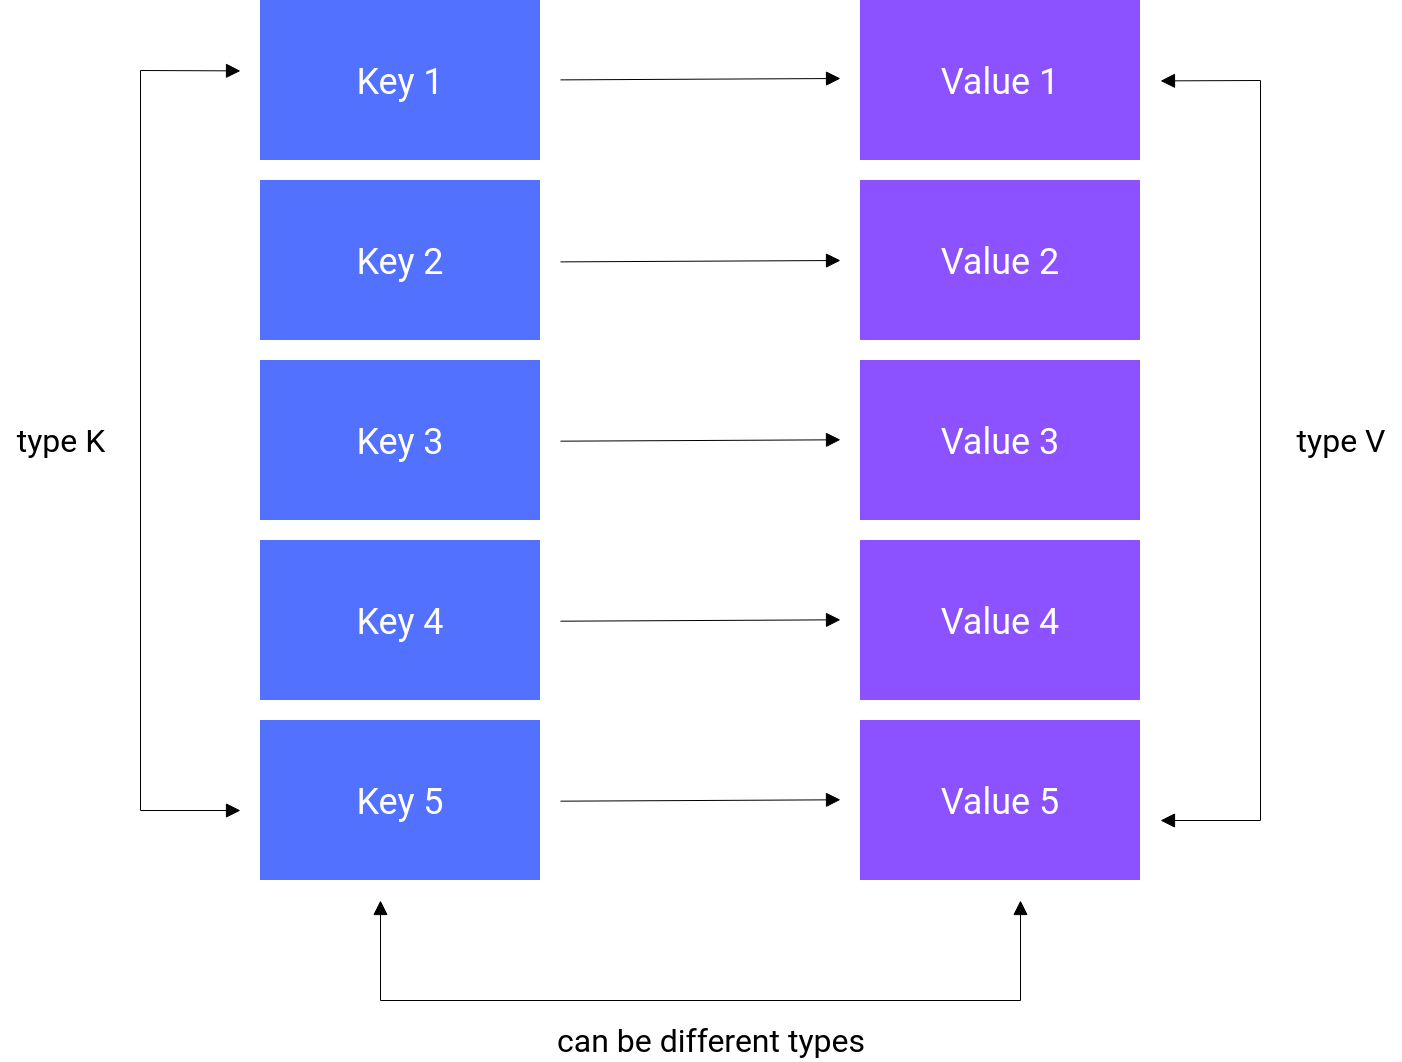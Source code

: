<mxfile version="17.2.4" type="device"><diagram id="tol1H91F4LZfGF0Cvf3B" name="Page-1"><mxGraphModel dx="776" dy="1207" grid="1" gridSize="10" guides="1" tooltips="1" connect="1" arrows="1" fold="1" page="1" pageScale="1" pageWidth="827" pageHeight="1169" math="0" shadow="0"><root><mxCell id="0"/><mxCell id="1" parent="0"/><mxCell id="iA6-JZQ51p-_XFXZoeU--14" value="" style="endArrow=block;html=1;rounded=0;fontFamily=Roboto;fontSource=https%3A%2F%2Ffonts.googleapis.com%2Fcss%3Ffamily%3DRoboto;fontSize=18;fontColor=#000000;strokeWidth=0.5;endFill=1;" edge="1" parent="1"><mxGeometry width="50" height="50" relative="1" as="geometry"><mxPoint x="450" y="119.69" as="sourcePoint"/><mxPoint x="590" y="119" as="targetPoint"/></mxGeometry></mxCell><mxCell id="iA6-JZQ51p-_XFXZoeU--17" value="&lt;font data-font-src=&quot;https://fonts.googleapis.com/css?family=Roboto&quot; style=&quot;font-size: 18px&quot; color=&quot;#ffffff&quot;&gt;Value 1&lt;/font&gt;" style="rounded=0;whiteSpace=wrap;html=1;fillColor=#8c52ff;strokeColor=none;fontFamily=Roboto;fontSource=https%3A%2F%2Ffonts.googleapis.com%2Fcss%3Ffamily%3DRoboto;" vertex="1" parent="1"><mxGeometry x="600" y="80" width="140" height="80" as="geometry"/></mxCell><mxCell id="iA6-JZQ51p-_XFXZoeU--18" value="&lt;font data-font-src=&quot;https://fonts.googleapis.com/css?family=Roboto&quot; style=&quot;font-size: 18px&quot; color=&quot;#ffffff&quot;&gt;Value 2&lt;/font&gt;" style="rounded=0;whiteSpace=wrap;html=1;fillColor=#8c52ff;strokeColor=none;fontFamily=Roboto;fontSource=https%3A%2F%2Ffonts.googleapis.com%2Fcss%3Ffamily%3DRoboto;" vertex="1" parent="1"><mxGeometry x="600" y="170" width="140" height="80" as="geometry"/></mxCell><mxCell id="iA6-JZQ51p-_XFXZoeU--19" value="&lt;font data-font-src=&quot;https://fonts.googleapis.com/css?family=Roboto&quot; style=&quot;font-size: 18px&quot; color=&quot;#ffffff&quot;&gt;Value 3&lt;/font&gt;" style="rounded=0;whiteSpace=wrap;html=1;fillColor=#8c52ff;strokeColor=none;fontFamily=Roboto;fontSource=https%3A%2F%2Ffonts.googleapis.com%2Fcss%3Ffamily%3DRoboto;" vertex="1" parent="1"><mxGeometry x="600" y="260" width="140" height="80" as="geometry"/></mxCell><mxCell id="iA6-JZQ51p-_XFXZoeU--20" value="&lt;font data-font-src=&quot;https://fonts.googleapis.com/css?family=Roboto&quot; style=&quot;font-size: 18px&quot; color=&quot;#ffffff&quot;&gt;Value 4&lt;/font&gt;" style="rounded=0;whiteSpace=wrap;html=1;fillColor=#8c52ff;strokeColor=none;fontFamily=Roboto;fontSource=https%3A%2F%2Ffonts.googleapis.com%2Fcss%3Ffamily%3DRoboto;" vertex="1" parent="1"><mxGeometry x="600" y="350" width="140" height="80" as="geometry"/></mxCell><mxCell id="iA6-JZQ51p-_XFXZoeU--21" value="&lt;font data-font-src=&quot;https://fonts.googleapis.com/css?family=Roboto&quot; style=&quot;font-size: 18px&quot; color=&quot;#ffffff&quot;&gt;Value 5&lt;/font&gt;" style="rounded=0;whiteSpace=wrap;html=1;fillColor=#8c52ff;strokeColor=none;fontFamily=Roboto;fontSource=https%3A%2F%2Ffonts.googleapis.com%2Fcss%3Ffamily%3DRoboto;" vertex="1" parent="1"><mxGeometry x="600" y="440" width="140" height="80" as="geometry"/></mxCell><mxCell id="iA6-JZQ51p-_XFXZoeU--22" value="&lt;font data-font-src=&quot;https://fonts.googleapis.com/css?family=Roboto&quot; style=&quot;font-size: 18px&quot; color=&quot;#ffffff&quot;&gt;Key 1&lt;/font&gt;" style="rounded=0;whiteSpace=wrap;html=1;fillColor=#5271FF;strokeColor=none;fontFamily=Roboto;fontSource=https%3A%2F%2Ffonts.googleapis.com%2Fcss%3Ffamily%3DRoboto;" vertex="1" parent="1"><mxGeometry x="300" y="80" width="140" height="80" as="geometry"/></mxCell><mxCell id="iA6-JZQ51p-_XFXZoeU--23" value="&lt;font data-font-src=&quot;https://fonts.googleapis.com/css?family=Roboto&quot; style=&quot;font-size: 18px&quot; color=&quot;#ffffff&quot;&gt;Key 2&lt;/font&gt;" style="rounded=0;whiteSpace=wrap;html=1;fillColor=#5271FF;strokeColor=none;fontFamily=Roboto;fontSource=https%3A%2F%2Ffonts.googleapis.com%2Fcss%3Ffamily%3DRoboto;" vertex="1" parent="1"><mxGeometry x="300" y="170" width="140" height="80" as="geometry"/></mxCell><mxCell id="iA6-JZQ51p-_XFXZoeU--24" value="&lt;font data-font-src=&quot;https://fonts.googleapis.com/css?family=Roboto&quot; style=&quot;font-size: 18px&quot; color=&quot;#ffffff&quot;&gt;Key 3&lt;/font&gt;" style="rounded=0;whiteSpace=wrap;html=1;fillColor=#5271FF;strokeColor=none;fontFamily=Roboto;fontSource=https%3A%2F%2Ffonts.googleapis.com%2Fcss%3Ffamily%3DRoboto;" vertex="1" parent="1"><mxGeometry x="300" y="260" width="140" height="80" as="geometry"/></mxCell><mxCell id="iA6-JZQ51p-_XFXZoeU--25" value="&lt;font data-font-src=&quot;https://fonts.googleapis.com/css?family=Roboto&quot; style=&quot;font-size: 18px&quot; color=&quot;#ffffff&quot;&gt;Key 4&lt;/font&gt;" style="rounded=0;whiteSpace=wrap;html=1;fillColor=#5271FF;strokeColor=none;fontFamily=Roboto;fontSource=https%3A%2F%2Ffonts.googleapis.com%2Fcss%3Ffamily%3DRoboto;" vertex="1" parent="1"><mxGeometry x="300" y="350" width="140" height="80" as="geometry"/></mxCell><mxCell id="iA6-JZQ51p-_XFXZoeU--26" value="&lt;font data-font-src=&quot;https://fonts.googleapis.com/css?family=Roboto&quot; style=&quot;font-size: 18px&quot; color=&quot;#ffffff&quot;&gt;Key 5&lt;/font&gt;" style="rounded=0;whiteSpace=wrap;html=1;fillColor=#5271FF;strokeColor=none;fontFamily=Roboto;fontSource=https%3A%2F%2Ffonts.googleapis.com%2Fcss%3Ffamily%3DRoboto;" vertex="1" parent="1"><mxGeometry x="300" y="440" width="140" height="80" as="geometry"/></mxCell><mxCell id="iA6-JZQ51p-_XFXZoeU--27" value="" style="endArrow=block;html=1;rounded=0;fontFamily=Roboto;fontSource=https%3A%2F%2Ffonts.googleapis.com%2Fcss%3Ffamily%3DRoboto;fontSize=18;fontColor=#000000;strokeWidth=0.5;endFill=1;" edge="1" parent="1"><mxGeometry width="50" height="50" relative="1" as="geometry"><mxPoint x="450" y="210.69" as="sourcePoint"/><mxPoint x="590" y="210" as="targetPoint"/></mxGeometry></mxCell><mxCell id="iA6-JZQ51p-_XFXZoeU--28" value="" style="endArrow=block;html=1;rounded=0;fontFamily=Roboto;fontSource=https%3A%2F%2Ffonts.googleapis.com%2Fcss%3Ffamily%3DRoboto;fontSize=18;fontColor=#000000;strokeWidth=0.5;endFill=1;" edge="1" parent="1"><mxGeometry width="50" height="50" relative="1" as="geometry"><mxPoint x="450" y="300.34" as="sourcePoint"/><mxPoint x="590" y="299.65" as="targetPoint"/></mxGeometry></mxCell><mxCell id="iA6-JZQ51p-_XFXZoeU--29" value="" style="endArrow=block;html=1;rounded=0;fontFamily=Roboto;fontSource=https%3A%2F%2Ffonts.googleapis.com%2Fcss%3Ffamily%3DRoboto;fontSize=18;fontColor=#000000;strokeWidth=0.5;endFill=1;" edge="1" parent="1"><mxGeometry width="50" height="50" relative="1" as="geometry"><mxPoint x="450" y="390.35" as="sourcePoint"/><mxPoint x="590" y="389.66" as="targetPoint"/></mxGeometry></mxCell><mxCell id="iA6-JZQ51p-_XFXZoeU--30" value="" style="endArrow=block;html=1;rounded=0;fontFamily=Roboto;fontSource=https%3A%2F%2Ffonts.googleapis.com%2Fcss%3Ffamily%3DRoboto;fontSize=18;fontColor=#000000;strokeWidth=0.5;endFill=1;" edge="1" parent="1"><mxGeometry width="50" height="50" relative="1" as="geometry"><mxPoint x="450" y="480.34" as="sourcePoint"/><mxPoint x="590" y="479.65" as="targetPoint"/></mxGeometry></mxCell><mxCell id="iA6-JZQ51p-_XFXZoeU--31" value="" style="endArrow=block;html=1;rounded=0;fontFamily=Roboto;fontSource=https%3A%2F%2Ffonts.googleapis.com%2Fcss%3Ffamily%3DRoboto;fontSize=18;fontColor=#000000;strokeWidth=0.5;endFill=1;startArrow=block;startFill=1;" edge="1" parent="1"><mxGeometry width="50" height="50" relative="1" as="geometry"><mxPoint x="750" y="120.19" as="sourcePoint"/><mxPoint x="750" y="490" as="targetPoint"/><Array as="points"><mxPoint x="800" y="120"/><mxPoint x="800" y="490"/></Array></mxGeometry></mxCell><mxCell id="iA6-JZQ51p-_XFXZoeU--32" value="&lt;font color=&quot;#000000&quot; style=&quot;font-size: 16px&quot;&gt;type V&lt;/font&gt;" style="text;html=1;align=center;verticalAlign=middle;resizable=0;points=[];autosize=1;strokeColor=none;fillColor=none;fontSize=16;fontFamily=Roboto;fontColor=#FFFFFF;" vertex="1" parent="1"><mxGeometry x="810" y="290" width="60" height="20" as="geometry"/></mxCell><mxCell id="iA6-JZQ51p-_XFXZoeU--33" value="" style="endArrow=block;html=1;rounded=0;fontFamily=Roboto;fontSource=https%3A%2F%2Ffonts.googleapis.com%2Fcss%3Ffamily%3DRoboto;fontSize=18;fontColor=#000000;strokeWidth=0.5;endFill=1;startArrow=block;startFill=1;" edge="1" parent="1"><mxGeometry width="50" height="50" relative="1" as="geometry"><mxPoint x="290" y="115.19" as="sourcePoint"/><mxPoint x="290" y="485" as="targetPoint"/><Array as="points"><mxPoint x="240" y="115"/><mxPoint x="240" y="485"/></Array></mxGeometry></mxCell><mxCell id="iA6-JZQ51p-_XFXZoeU--34" value="&lt;font color=&quot;#000000&quot; style=&quot;font-size: 16px&quot;&gt;type K&lt;/font&gt;" style="text;html=1;align=center;verticalAlign=middle;resizable=0;points=[];autosize=1;strokeColor=none;fillColor=none;fontSize=16;fontFamily=Roboto;fontColor=#FFFFFF;flipH=1;" vertex="1" parent="1"><mxGeometry x="170" y="290" width="60" height="20" as="geometry"/></mxCell><mxCell id="iA6-JZQ51p-_XFXZoeU--35" value="" style="endArrow=block;html=1;rounded=0;fontFamily=Roboto;fontSource=https%3A%2F%2Ffonts.googleapis.com%2Fcss%3Ffamily%3DRoboto;fontSize=18;fontColor=#000000;strokeWidth=0.5;endFill=1;startArrow=block;startFill=1;" edge="1" parent="1"><mxGeometry width="50" height="50" relative="1" as="geometry"><mxPoint x="680" y="530" as="sourcePoint"/><mxPoint x="360" y="530" as="targetPoint"/><Array as="points"><mxPoint x="680" y="580"/><mxPoint x="360" y="580"/></Array></mxGeometry></mxCell><mxCell id="iA6-JZQ51p-_XFXZoeU--36" value="&lt;font color=&quot;#000000&quot; style=&quot;font-size: 16px&quot;&gt;can be different types&lt;/font&gt;" style="text;html=1;align=center;verticalAlign=middle;resizable=0;points=[];autosize=1;strokeColor=none;fillColor=none;fontSize=16;fontFamily=Roboto;fontColor=#FFFFFF;" vertex="1" parent="1"><mxGeometry x="440" y="590" width="170" height="20" as="geometry"/></mxCell></root></mxGraphModel></diagram></mxfile>